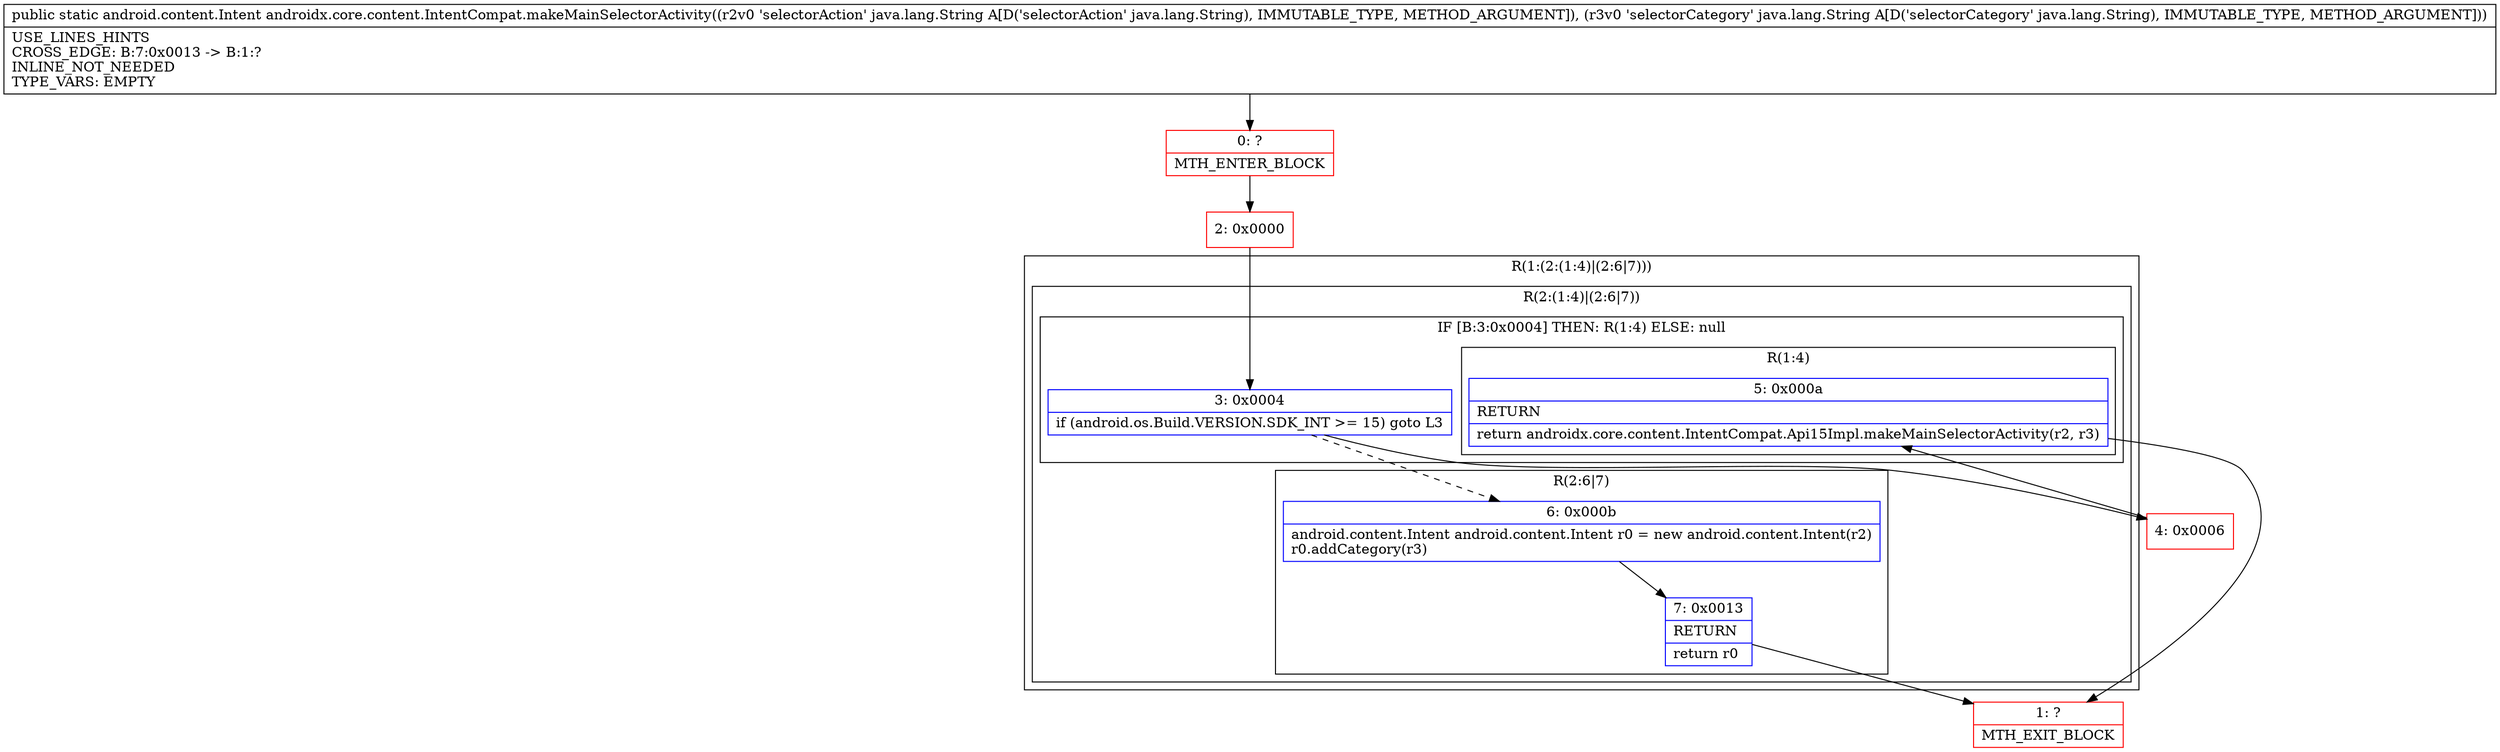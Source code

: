 digraph "CFG forandroidx.core.content.IntentCompat.makeMainSelectorActivity(Ljava\/lang\/String;Ljava\/lang\/String;)Landroid\/content\/Intent;" {
subgraph cluster_Region_2131635874 {
label = "R(1:(2:(1:4)|(2:6|7)))";
node [shape=record,color=blue];
subgraph cluster_Region_141994054 {
label = "R(2:(1:4)|(2:6|7))";
node [shape=record,color=blue];
subgraph cluster_IfRegion_1270586857 {
label = "IF [B:3:0x0004] THEN: R(1:4) ELSE: null";
node [shape=record,color=blue];
Node_3 [shape=record,label="{3\:\ 0x0004|if (android.os.Build.VERSION.SDK_INT \>= 15) goto L3\l}"];
subgraph cluster_Region_1120397823 {
label = "R(1:4)";
node [shape=record,color=blue];
Node_5 [shape=record,label="{5\:\ 0x000a|RETURN\l|return androidx.core.content.IntentCompat.Api15Impl.makeMainSelectorActivity(r2, r3)\l}"];
}
}
subgraph cluster_Region_547123524 {
label = "R(2:6|7)";
node [shape=record,color=blue];
Node_6 [shape=record,label="{6\:\ 0x000b|android.content.Intent android.content.Intent r0 = new android.content.Intent(r2)\lr0.addCategory(r3)\l}"];
Node_7 [shape=record,label="{7\:\ 0x0013|RETURN\l|return r0\l}"];
}
}
}
Node_0 [shape=record,color=red,label="{0\:\ ?|MTH_ENTER_BLOCK\l}"];
Node_2 [shape=record,color=red,label="{2\:\ 0x0000}"];
Node_4 [shape=record,color=red,label="{4\:\ 0x0006}"];
Node_1 [shape=record,color=red,label="{1\:\ ?|MTH_EXIT_BLOCK\l}"];
MethodNode[shape=record,label="{public static android.content.Intent androidx.core.content.IntentCompat.makeMainSelectorActivity((r2v0 'selectorAction' java.lang.String A[D('selectorAction' java.lang.String), IMMUTABLE_TYPE, METHOD_ARGUMENT]), (r3v0 'selectorCategory' java.lang.String A[D('selectorCategory' java.lang.String), IMMUTABLE_TYPE, METHOD_ARGUMENT]))  | USE_LINES_HINTS\lCROSS_EDGE: B:7:0x0013 \-\> B:1:?\lINLINE_NOT_NEEDED\lTYPE_VARS: EMPTY\l}"];
MethodNode -> Node_0;Node_3 -> Node_4;
Node_3 -> Node_6[style=dashed];
Node_5 -> Node_1;
Node_6 -> Node_7;
Node_7 -> Node_1;
Node_0 -> Node_2;
Node_2 -> Node_3;
Node_4 -> Node_5;
}

